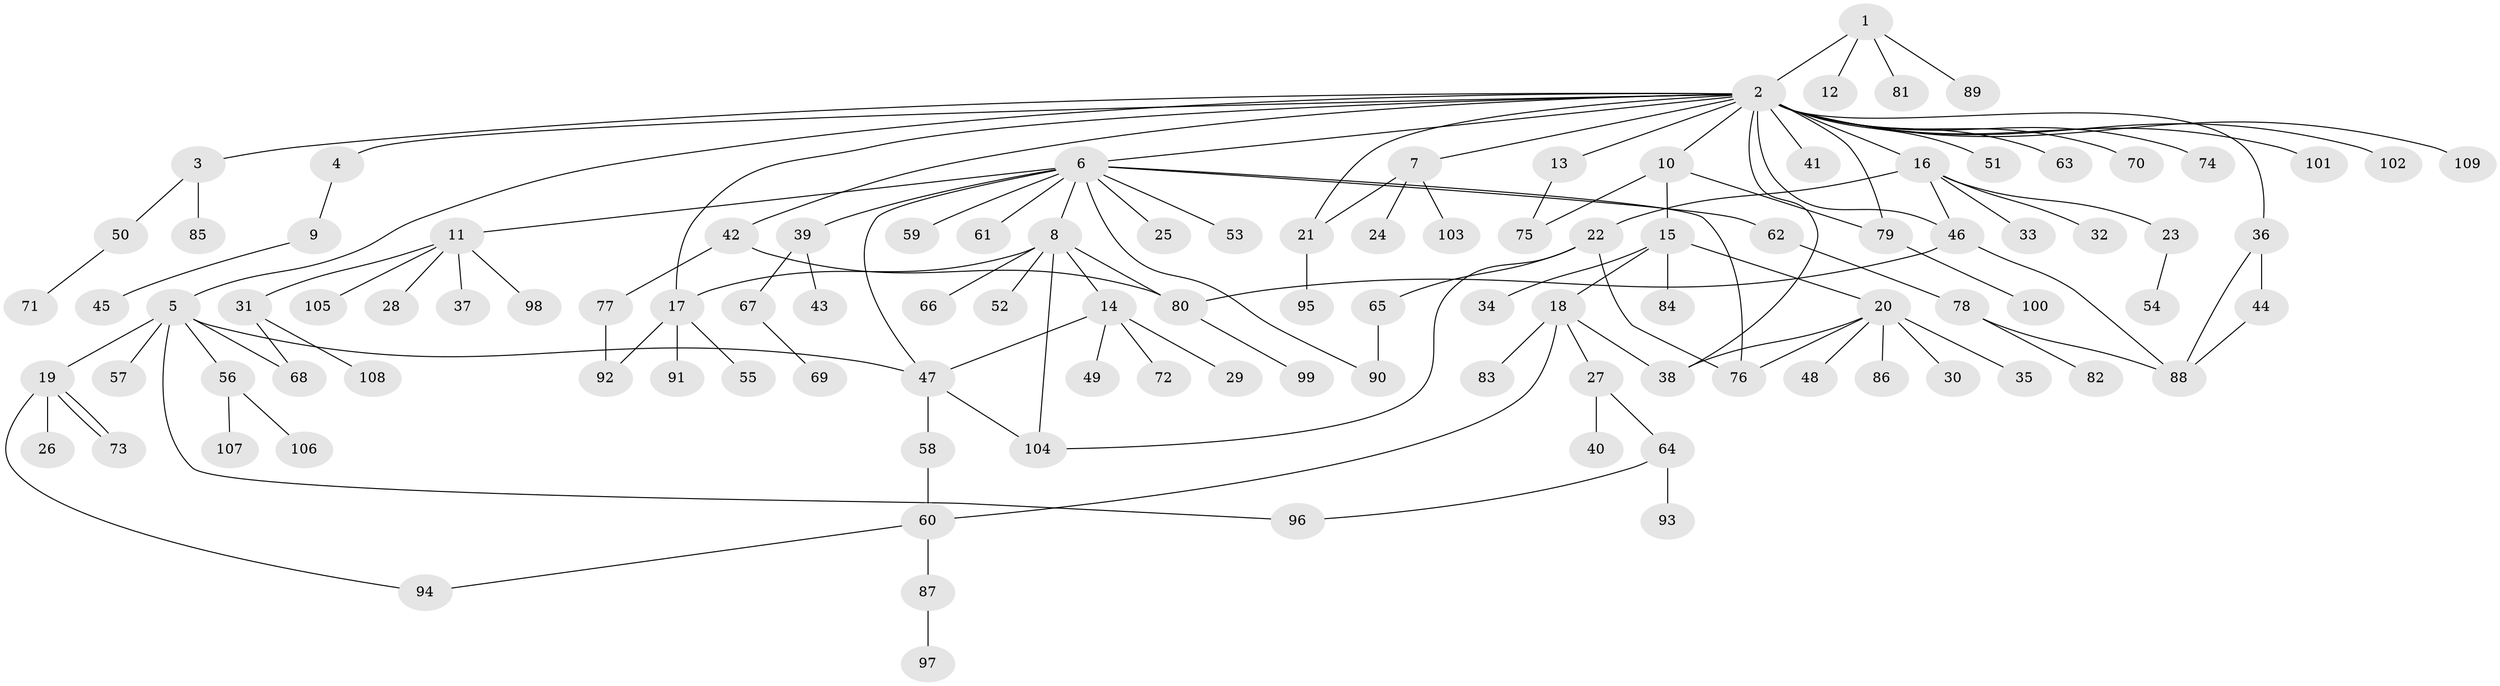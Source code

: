 // coarse degree distribution, {6: 0.045454545454545456, 1: 0.42424242424242425, 5: 0.045454545454545456, 3: 0.13636363636363635, 2: 0.22727272727272727, 4: 0.09090909090909091, 10: 0.015151515151515152, 20: 0.015151515151515152}
// Generated by graph-tools (version 1.1) at 2025/36/03/04/25 23:36:38]
// undirected, 109 vertices, 133 edges
graph export_dot {
  node [color=gray90,style=filled];
  1;
  2;
  3;
  4;
  5;
  6;
  7;
  8;
  9;
  10;
  11;
  12;
  13;
  14;
  15;
  16;
  17;
  18;
  19;
  20;
  21;
  22;
  23;
  24;
  25;
  26;
  27;
  28;
  29;
  30;
  31;
  32;
  33;
  34;
  35;
  36;
  37;
  38;
  39;
  40;
  41;
  42;
  43;
  44;
  45;
  46;
  47;
  48;
  49;
  50;
  51;
  52;
  53;
  54;
  55;
  56;
  57;
  58;
  59;
  60;
  61;
  62;
  63;
  64;
  65;
  66;
  67;
  68;
  69;
  70;
  71;
  72;
  73;
  74;
  75;
  76;
  77;
  78;
  79;
  80;
  81;
  82;
  83;
  84;
  85;
  86;
  87;
  88;
  89;
  90;
  91;
  92;
  93;
  94;
  95;
  96;
  97;
  98;
  99;
  100;
  101;
  102;
  103;
  104;
  105;
  106;
  107;
  108;
  109;
  1 -- 2;
  1 -- 12;
  1 -- 81;
  1 -- 89;
  2 -- 3;
  2 -- 4;
  2 -- 5;
  2 -- 6;
  2 -- 7;
  2 -- 10;
  2 -- 13;
  2 -- 16;
  2 -- 17;
  2 -- 21;
  2 -- 36;
  2 -- 38;
  2 -- 41;
  2 -- 42;
  2 -- 46;
  2 -- 51;
  2 -- 63;
  2 -- 70;
  2 -- 74;
  2 -- 79;
  2 -- 101;
  2 -- 102;
  2 -- 109;
  3 -- 50;
  3 -- 85;
  4 -- 9;
  5 -- 19;
  5 -- 47;
  5 -- 56;
  5 -- 57;
  5 -- 68;
  5 -- 96;
  6 -- 8;
  6 -- 11;
  6 -- 25;
  6 -- 39;
  6 -- 47;
  6 -- 53;
  6 -- 59;
  6 -- 61;
  6 -- 62;
  6 -- 76;
  6 -- 90;
  7 -- 21;
  7 -- 24;
  7 -- 103;
  8 -- 14;
  8 -- 17;
  8 -- 52;
  8 -- 66;
  8 -- 80;
  8 -- 104;
  9 -- 45;
  10 -- 15;
  10 -- 75;
  10 -- 79;
  11 -- 28;
  11 -- 31;
  11 -- 37;
  11 -- 98;
  11 -- 105;
  13 -- 75;
  14 -- 29;
  14 -- 47;
  14 -- 49;
  14 -- 72;
  15 -- 18;
  15 -- 20;
  15 -- 34;
  15 -- 84;
  16 -- 22;
  16 -- 23;
  16 -- 32;
  16 -- 33;
  16 -- 46;
  17 -- 55;
  17 -- 91;
  17 -- 92;
  18 -- 27;
  18 -- 38;
  18 -- 60;
  18 -- 83;
  19 -- 26;
  19 -- 73;
  19 -- 73;
  19 -- 94;
  20 -- 30;
  20 -- 35;
  20 -- 38;
  20 -- 48;
  20 -- 76;
  20 -- 86;
  21 -- 95;
  22 -- 65;
  22 -- 76;
  22 -- 104;
  23 -- 54;
  27 -- 40;
  27 -- 64;
  31 -- 68;
  31 -- 108;
  36 -- 44;
  36 -- 88;
  39 -- 43;
  39 -- 67;
  42 -- 77;
  42 -- 80;
  44 -- 88;
  46 -- 80;
  46 -- 88;
  47 -- 58;
  47 -- 104;
  50 -- 71;
  56 -- 106;
  56 -- 107;
  58 -- 60;
  60 -- 87;
  60 -- 94;
  62 -- 78;
  64 -- 93;
  64 -- 96;
  65 -- 90;
  67 -- 69;
  77 -- 92;
  78 -- 82;
  78 -- 88;
  79 -- 100;
  80 -- 99;
  87 -- 97;
}
